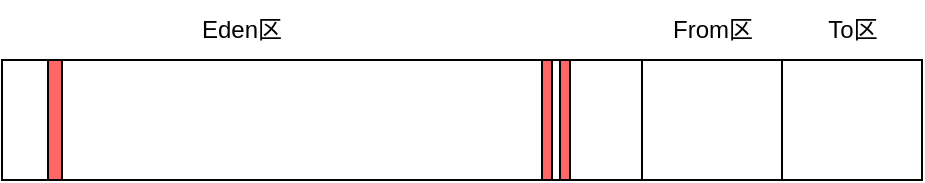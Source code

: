 <mxfile>
    <diagram id="cKqx8jpYu_WHQZoxO53q" name="第 1 页">
        <mxGraphModel dx="930" dy="527" grid="1" gridSize="10" guides="1" tooltips="1" connect="1" arrows="1" fold="1" page="1" pageScale="1" pageWidth="827" pageHeight="1169" background="#ffffff" math="0" shadow="0">
            <root>
                <mxCell id="0"/>
                <mxCell id="1" parent="0"/>
                <mxCell id="2" value="" style="rounded=0;whiteSpace=wrap;html=1;fillColor=#FFFFFF;strokeColor=#000000;" parent="1" vertex="1">
                    <mxGeometry x="90" y="80" width="320" height="60" as="geometry"/>
                </mxCell>
                <mxCell id="3" value="Eden区" style="text;html=1;strokeColor=none;fillColor=none;align=center;verticalAlign=middle;whiteSpace=wrap;rounded=0;fontColor=#000000;" parent="1" vertex="1">
                    <mxGeometry x="180" y="50" width="60" height="30" as="geometry"/>
                </mxCell>
                <mxCell id="4" value="" style="rounded=0;whiteSpace=wrap;html=1;fillColor=#FFFFFF;strokeColor=#000000;" parent="1" vertex="1">
                    <mxGeometry x="410" y="80" width="70" height="60" as="geometry"/>
                </mxCell>
                <mxCell id="5" value="From区" style="text;html=1;strokeColor=none;fillColor=none;align=center;verticalAlign=middle;whiteSpace=wrap;rounded=0;fontColor=#000000;" parent="1" vertex="1">
                    <mxGeometry x="422.5" y="50" width="45" height="30" as="geometry"/>
                </mxCell>
                <mxCell id="6" value="" style="rounded=0;whiteSpace=wrap;html=1;fillColor=#FFFFFF;strokeColor=#000000;" parent="1" vertex="1">
                    <mxGeometry x="480" y="80" width="70" height="60" as="geometry"/>
                </mxCell>
                <mxCell id="7" value="To区" style="text;html=1;strokeColor=none;fillColor=none;align=center;verticalAlign=middle;whiteSpace=wrap;rounded=0;fontColor=#000000;" parent="1" vertex="1">
                    <mxGeometry x="492.5" y="50" width="45" height="30" as="geometry"/>
                </mxCell>
                <mxCell id="10" value="" style="rounded=0;whiteSpace=wrap;html=1;fillColor=#FF6666;strokeColor=#000000;" parent="1" vertex="1">
                    <mxGeometry x="113" y="80" width="7" height="60" as="geometry"/>
                </mxCell>
                <mxCell id="15" value="" style="rounded=0;whiteSpace=wrap;html=1;fillColor=#FF6666;strokeColor=#000000;" parent="1" vertex="1">
                    <mxGeometry x="360" y="80" width="5" height="60" as="geometry"/>
                </mxCell>
                <mxCell id="18" value="" style="rounded=0;whiteSpace=wrap;html=1;fillColor=#FF6666;strokeColor=#000000;" parent="1" vertex="1">
                    <mxGeometry x="369" y="80" width="5" height="60" as="geometry"/>
                </mxCell>
            </root>
        </mxGraphModel>
    </diagram>
</mxfile>